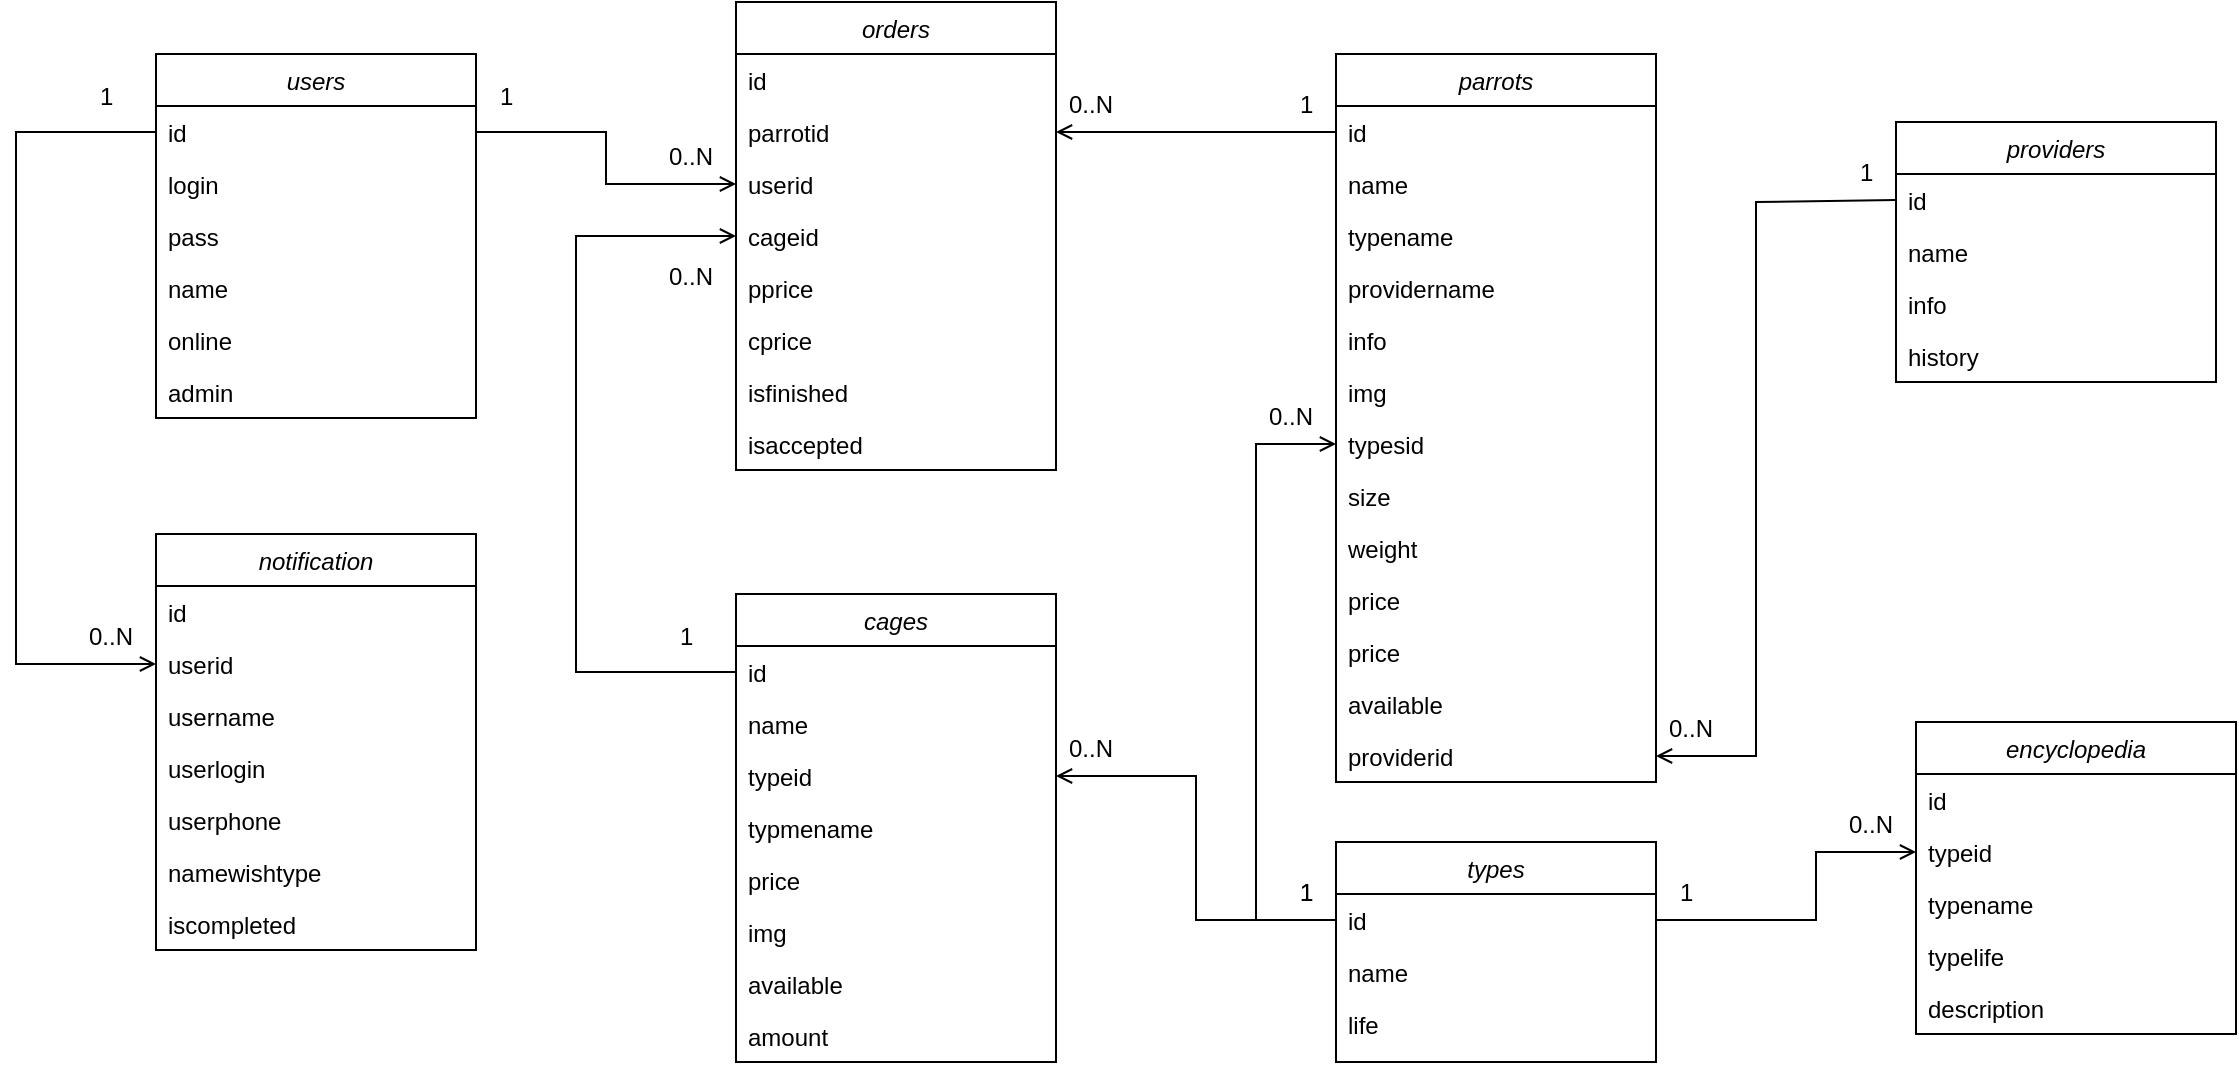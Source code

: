<mxfile version="15.4.1" type="github">
  <diagram id="C5RBs43oDa-KdzZeNtuy" name="Page-1">
    <mxGraphModel dx="679" dy="761" grid="1" gridSize="10" guides="1" tooltips="1" connect="1" arrows="1" fold="1" page="1" pageScale="1" pageWidth="1200" pageHeight="1600" math="0" shadow="0">
      <root>
        <mxCell id="WIyWlLk6GJQsqaUBKTNV-0" />
        <mxCell id="WIyWlLk6GJQsqaUBKTNV-1" parent="WIyWlLk6GJQsqaUBKTNV-0" />
        <mxCell id="zkfFHV4jXpPFQw0GAbJ--0" value="users" style="swimlane;fontStyle=2;align=center;verticalAlign=top;childLayout=stackLayout;horizontal=1;startSize=26;horizontalStack=0;resizeParent=1;resizeLast=0;collapsible=1;marginBottom=0;rounded=0;shadow=0;strokeWidth=1;" parent="WIyWlLk6GJQsqaUBKTNV-1" vertex="1">
          <mxGeometry x="140" y="116" width="160" height="182" as="geometry">
            <mxRectangle x="230" y="140" width="160" height="26" as="alternateBounds" />
          </mxGeometry>
        </mxCell>
        <mxCell id="zkfFHV4jXpPFQw0GAbJ--1" value="id" style="text;align=left;verticalAlign=top;spacingLeft=4;spacingRight=4;overflow=hidden;rotatable=0;points=[[0,0.5],[1,0.5]];portConstraint=eastwest;" parent="zkfFHV4jXpPFQw0GAbJ--0" vertex="1">
          <mxGeometry y="26" width="160" height="26" as="geometry" />
        </mxCell>
        <mxCell id="zkfFHV4jXpPFQw0GAbJ--2" value="login&#xa;" style="text;align=left;verticalAlign=top;spacingLeft=4;spacingRight=4;overflow=hidden;rotatable=0;points=[[0,0.5],[1,0.5]];portConstraint=eastwest;rounded=0;shadow=0;html=0;" parent="zkfFHV4jXpPFQw0GAbJ--0" vertex="1">
          <mxGeometry y="52" width="160" height="26" as="geometry" />
        </mxCell>
        <mxCell id="zkfFHV4jXpPFQw0GAbJ--3" value="pass" style="text;align=left;verticalAlign=top;spacingLeft=4;spacingRight=4;overflow=hidden;rotatable=0;points=[[0,0.5],[1,0.5]];portConstraint=eastwest;rounded=0;shadow=0;html=0;" parent="zkfFHV4jXpPFQw0GAbJ--0" vertex="1">
          <mxGeometry y="78" width="160" height="26" as="geometry" />
        </mxCell>
        <mxCell id="x8cH7TtN86eXFYDbmNAZ-0" value="name" style="text;align=left;verticalAlign=top;spacingLeft=4;spacingRight=4;overflow=hidden;rotatable=0;points=[[0,0.5],[1,0.5]];portConstraint=eastwest;rounded=0;shadow=0;html=0;" vertex="1" parent="zkfFHV4jXpPFQw0GAbJ--0">
          <mxGeometry y="104" width="160" height="26" as="geometry" />
        </mxCell>
        <mxCell id="x8cH7TtN86eXFYDbmNAZ-2" value="online" style="text;align=left;verticalAlign=top;spacingLeft=4;spacingRight=4;overflow=hidden;rotatable=0;points=[[0,0.5],[1,0.5]];portConstraint=eastwest;rounded=0;shadow=0;html=0;" vertex="1" parent="zkfFHV4jXpPFQw0GAbJ--0">
          <mxGeometry y="130" width="160" height="26" as="geometry" />
        </mxCell>
        <mxCell id="x8cH7TtN86eXFYDbmNAZ-4" value="admin" style="text;align=left;verticalAlign=top;spacingLeft=4;spacingRight=4;overflow=hidden;rotatable=0;points=[[0,0.5],[1,0.5]];portConstraint=eastwest;rounded=0;shadow=0;html=0;" vertex="1" parent="zkfFHV4jXpPFQw0GAbJ--0">
          <mxGeometry y="156" width="160" height="26" as="geometry" />
        </mxCell>
        <mxCell id="x8cH7TtN86eXFYDbmNAZ-5" value="notification" style="swimlane;fontStyle=2;align=center;verticalAlign=top;childLayout=stackLayout;horizontal=1;startSize=26;horizontalStack=0;resizeParent=1;resizeLast=0;collapsible=1;marginBottom=0;rounded=0;shadow=0;strokeWidth=1;" vertex="1" parent="WIyWlLk6GJQsqaUBKTNV-1">
          <mxGeometry x="140" y="356" width="160" height="208" as="geometry">
            <mxRectangle x="230" y="140" width="160" height="26" as="alternateBounds" />
          </mxGeometry>
        </mxCell>
        <mxCell id="x8cH7TtN86eXFYDbmNAZ-6" value="id" style="text;align=left;verticalAlign=top;spacingLeft=4;spacingRight=4;overflow=hidden;rotatable=0;points=[[0,0.5],[1,0.5]];portConstraint=eastwest;" vertex="1" parent="x8cH7TtN86eXFYDbmNAZ-5">
          <mxGeometry y="26" width="160" height="26" as="geometry" />
        </mxCell>
        <mxCell id="x8cH7TtN86eXFYDbmNAZ-7" value="userid" style="text;align=left;verticalAlign=top;spacingLeft=4;spacingRight=4;overflow=hidden;rotatable=0;points=[[0,0.5],[1,0.5]];portConstraint=eastwest;rounded=0;shadow=0;html=0;" vertex="1" parent="x8cH7TtN86eXFYDbmNAZ-5">
          <mxGeometry y="52" width="160" height="26" as="geometry" />
        </mxCell>
        <mxCell id="x8cH7TtN86eXFYDbmNAZ-8" value="username" style="text;align=left;verticalAlign=top;spacingLeft=4;spacingRight=4;overflow=hidden;rotatable=0;points=[[0,0.5],[1,0.5]];portConstraint=eastwest;rounded=0;shadow=0;html=0;" vertex="1" parent="x8cH7TtN86eXFYDbmNAZ-5">
          <mxGeometry y="78" width="160" height="26" as="geometry" />
        </mxCell>
        <mxCell id="x8cH7TtN86eXFYDbmNAZ-9" value="userlogin" style="text;align=left;verticalAlign=top;spacingLeft=4;spacingRight=4;overflow=hidden;rotatable=0;points=[[0,0.5],[1,0.5]];portConstraint=eastwest;rounded=0;shadow=0;html=0;" vertex="1" parent="x8cH7TtN86eXFYDbmNAZ-5">
          <mxGeometry y="104" width="160" height="26" as="geometry" />
        </mxCell>
        <mxCell id="x8cH7TtN86eXFYDbmNAZ-10" value="userphone" style="text;align=left;verticalAlign=top;spacingLeft=4;spacingRight=4;overflow=hidden;rotatable=0;points=[[0,0.5],[1,0.5]];portConstraint=eastwest;rounded=0;shadow=0;html=0;" vertex="1" parent="x8cH7TtN86eXFYDbmNAZ-5">
          <mxGeometry y="130" width="160" height="26" as="geometry" />
        </mxCell>
        <mxCell id="x8cH7TtN86eXFYDbmNAZ-11" value="namewishtype" style="text;align=left;verticalAlign=top;spacingLeft=4;spacingRight=4;overflow=hidden;rotatable=0;points=[[0,0.5],[1,0.5]];portConstraint=eastwest;rounded=0;shadow=0;html=0;" vertex="1" parent="x8cH7TtN86eXFYDbmNAZ-5">
          <mxGeometry y="156" width="160" height="26" as="geometry" />
        </mxCell>
        <mxCell id="x8cH7TtN86eXFYDbmNAZ-13" value="iscompleted" style="text;align=left;verticalAlign=top;spacingLeft=4;spacingRight=4;overflow=hidden;rotatable=0;points=[[0,0.5],[1,0.5]];portConstraint=eastwest;rounded=0;shadow=0;html=0;" vertex="1" parent="x8cH7TtN86eXFYDbmNAZ-5">
          <mxGeometry y="182" width="160" height="26" as="geometry" />
        </mxCell>
        <mxCell id="x8cH7TtN86eXFYDbmNAZ-14" value="" style="endArrow=open;shadow=0;strokeWidth=1;rounded=0;endFill=1;edgeStyle=elbowEdgeStyle;elbow=vertical;exitX=0;exitY=0.5;exitDx=0;exitDy=0;entryX=0;entryY=0.5;entryDx=0;entryDy=0;" edge="1" parent="WIyWlLk6GJQsqaUBKTNV-1" source="zkfFHV4jXpPFQw0GAbJ--1" target="x8cH7TtN86eXFYDbmNAZ-7">
          <mxGeometry x="0.5" y="41" relative="1" as="geometry">
            <mxPoint x="310" y="217" as="sourcePoint" />
            <mxPoint x="438" y="217" as="targetPoint" />
            <mxPoint x="-40" y="32" as="offset" />
            <Array as="points">
              <mxPoint x="70" y="286" />
            </Array>
          </mxGeometry>
        </mxCell>
        <mxCell id="x8cH7TtN86eXFYDbmNAZ-15" value="1" style="resizable=0;align=left;verticalAlign=bottom;labelBackgroundColor=none;fontSize=12;" connectable="0" vertex="1" parent="x8cH7TtN86eXFYDbmNAZ-14">
          <mxGeometry x="-1" relative="1" as="geometry">
            <mxPoint x="-30" y="-9" as="offset" />
          </mxGeometry>
        </mxCell>
        <mxCell id="x8cH7TtN86eXFYDbmNAZ-16" value="0..N" style="resizable=0;align=right;verticalAlign=bottom;labelBackgroundColor=none;fontSize=12;" connectable="0" vertex="1" parent="x8cH7TtN86eXFYDbmNAZ-14">
          <mxGeometry x="1" relative="1" as="geometry">
            <mxPoint x="-10" y="-5" as="offset" />
          </mxGeometry>
        </mxCell>
        <mxCell id="x8cH7TtN86eXFYDbmNAZ-25" value="orders" style="swimlane;fontStyle=2;align=center;verticalAlign=top;childLayout=stackLayout;horizontal=1;startSize=26;horizontalStack=0;resizeParent=1;resizeLast=0;collapsible=1;marginBottom=0;rounded=0;shadow=0;strokeWidth=1;" vertex="1" parent="WIyWlLk6GJQsqaUBKTNV-1">
          <mxGeometry x="430" y="90" width="160" height="234" as="geometry">
            <mxRectangle x="230" y="140" width="160" height="26" as="alternateBounds" />
          </mxGeometry>
        </mxCell>
        <mxCell id="x8cH7TtN86eXFYDbmNAZ-26" value="id" style="text;align=left;verticalAlign=top;spacingLeft=4;spacingRight=4;overflow=hidden;rotatable=0;points=[[0,0.5],[1,0.5]];portConstraint=eastwest;" vertex="1" parent="x8cH7TtN86eXFYDbmNAZ-25">
          <mxGeometry y="26" width="160" height="26" as="geometry" />
        </mxCell>
        <mxCell id="x8cH7TtN86eXFYDbmNAZ-27" value="parrotid" style="text;align=left;verticalAlign=top;spacingLeft=4;spacingRight=4;overflow=hidden;rotatable=0;points=[[0,0.5],[1,0.5]];portConstraint=eastwest;rounded=0;shadow=0;html=0;" vertex="1" parent="x8cH7TtN86eXFYDbmNAZ-25">
          <mxGeometry y="52" width="160" height="26" as="geometry" />
        </mxCell>
        <mxCell id="x8cH7TtN86eXFYDbmNAZ-28" value="userid " style="text;align=left;verticalAlign=top;spacingLeft=4;spacingRight=4;overflow=hidden;rotatable=0;points=[[0,0.5],[1,0.5]];portConstraint=eastwest;rounded=0;shadow=0;html=0;" vertex="1" parent="x8cH7TtN86eXFYDbmNAZ-25">
          <mxGeometry y="78" width="160" height="26" as="geometry" />
        </mxCell>
        <mxCell id="x8cH7TtN86eXFYDbmNAZ-29" value="cageid " style="text;align=left;verticalAlign=top;spacingLeft=4;spacingRight=4;overflow=hidden;rotatable=0;points=[[0,0.5],[1,0.5]];portConstraint=eastwest;rounded=0;shadow=0;html=0;" vertex="1" parent="x8cH7TtN86eXFYDbmNAZ-25">
          <mxGeometry y="104" width="160" height="26" as="geometry" />
        </mxCell>
        <mxCell id="x8cH7TtN86eXFYDbmNAZ-30" value="pprice " style="text;align=left;verticalAlign=top;spacingLeft=4;spacingRight=4;overflow=hidden;rotatable=0;points=[[0,0.5],[1,0.5]];portConstraint=eastwest;rounded=0;shadow=0;html=0;" vertex="1" parent="x8cH7TtN86eXFYDbmNAZ-25">
          <mxGeometry y="130" width="160" height="26" as="geometry" />
        </mxCell>
        <mxCell id="x8cH7TtN86eXFYDbmNAZ-31" value="cprice " style="text;align=left;verticalAlign=top;spacingLeft=4;spacingRight=4;overflow=hidden;rotatable=0;points=[[0,0.5],[1,0.5]];portConstraint=eastwest;rounded=0;shadow=0;html=0;" vertex="1" parent="x8cH7TtN86eXFYDbmNAZ-25">
          <mxGeometry y="156" width="160" height="26" as="geometry" />
        </mxCell>
        <mxCell id="x8cH7TtN86eXFYDbmNAZ-32" value="isfinished" style="text;align=left;verticalAlign=top;spacingLeft=4;spacingRight=4;overflow=hidden;rotatable=0;points=[[0,0.5],[1,0.5]];portConstraint=eastwest;rounded=0;shadow=0;html=0;" vertex="1" parent="x8cH7TtN86eXFYDbmNAZ-25">
          <mxGeometry y="182" width="160" height="26" as="geometry" />
        </mxCell>
        <mxCell id="x8cH7TtN86eXFYDbmNAZ-35" value="isaccepted" style="text;align=left;verticalAlign=top;spacingLeft=4;spacingRight=4;overflow=hidden;rotatable=0;points=[[0,0.5],[1,0.5]];portConstraint=eastwest;rounded=0;shadow=0;html=0;" vertex="1" parent="x8cH7TtN86eXFYDbmNAZ-25">
          <mxGeometry y="208" width="160" height="26" as="geometry" />
        </mxCell>
        <mxCell id="x8cH7TtN86eXFYDbmNAZ-39" value="" style="endArrow=open;shadow=0;strokeWidth=1;rounded=0;endFill=1;edgeStyle=elbowEdgeStyle;elbow=vertical;exitX=1;exitY=0.5;exitDx=0;exitDy=0;entryX=0;entryY=0.5;entryDx=0;entryDy=0;" edge="1" parent="WIyWlLk6GJQsqaUBKTNV-1" source="zkfFHV4jXpPFQw0GAbJ--1" target="x8cH7TtN86eXFYDbmNAZ-28">
          <mxGeometry x="0.5" y="41" relative="1" as="geometry">
            <mxPoint x="310" y="165" as="sourcePoint" />
            <mxPoint x="390" y="217" as="targetPoint" />
            <mxPoint x="-40" y="32" as="offset" />
            <Array as="points" />
          </mxGeometry>
        </mxCell>
        <mxCell id="x8cH7TtN86eXFYDbmNAZ-40" value="1" style="resizable=0;align=left;verticalAlign=bottom;labelBackgroundColor=none;fontSize=12;" connectable="0" vertex="1" parent="x8cH7TtN86eXFYDbmNAZ-39">
          <mxGeometry x="-1" relative="1" as="geometry">
            <mxPoint x="10" y="-9" as="offset" />
          </mxGeometry>
        </mxCell>
        <mxCell id="x8cH7TtN86eXFYDbmNAZ-43" value="0..N" style="resizable=0;align=right;verticalAlign=bottom;labelBackgroundColor=none;fontSize=12;" connectable="0" vertex="1" parent="WIyWlLk6GJQsqaUBKTNV-1">
          <mxGeometry x="420" y="176" as="geometry" />
        </mxCell>
        <mxCell id="x8cH7TtN86eXFYDbmNAZ-44" value="cages" style="swimlane;fontStyle=2;align=center;verticalAlign=top;childLayout=stackLayout;horizontal=1;startSize=26;horizontalStack=0;resizeParent=1;resizeLast=0;collapsible=1;marginBottom=0;rounded=0;shadow=0;strokeWidth=1;" vertex="1" parent="WIyWlLk6GJQsqaUBKTNV-1">
          <mxGeometry x="430" y="386" width="160" height="234" as="geometry">
            <mxRectangle x="230" y="140" width="160" height="26" as="alternateBounds" />
          </mxGeometry>
        </mxCell>
        <mxCell id="x8cH7TtN86eXFYDbmNAZ-45" value="id" style="text;align=left;verticalAlign=top;spacingLeft=4;spacingRight=4;overflow=hidden;rotatable=0;points=[[0,0.5],[1,0.5]];portConstraint=eastwest;" vertex="1" parent="x8cH7TtN86eXFYDbmNAZ-44">
          <mxGeometry y="26" width="160" height="26" as="geometry" />
        </mxCell>
        <mxCell id="x8cH7TtN86eXFYDbmNAZ-46" value="name" style="text;align=left;verticalAlign=top;spacingLeft=4;spacingRight=4;overflow=hidden;rotatable=0;points=[[0,0.5],[1,0.5]];portConstraint=eastwest;rounded=0;shadow=0;html=0;" vertex="1" parent="x8cH7TtN86eXFYDbmNAZ-44">
          <mxGeometry y="52" width="160" height="26" as="geometry" />
        </mxCell>
        <mxCell id="x8cH7TtN86eXFYDbmNAZ-47" value="typeid" style="text;align=left;verticalAlign=top;spacingLeft=4;spacingRight=4;overflow=hidden;rotatable=0;points=[[0,0.5],[1,0.5]];portConstraint=eastwest;rounded=0;shadow=0;html=0;" vertex="1" parent="x8cH7TtN86eXFYDbmNAZ-44">
          <mxGeometry y="78" width="160" height="26" as="geometry" />
        </mxCell>
        <mxCell id="x8cH7TtN86eXFYDbmNAZ-48" value="typmename" style="text;align=left;verticalAlign=top;spacingLeft=4;spacingRight=4;overflow=hidden;rotatable=0;points=[[0,0.5],[1,0.5]];portConstraint=eastwest;rounded=0;shadow=0;html=0;" vertex="1" parent="x8cH7TtN86eXFYDbmNAZ-44">
          <mxGeometry y="104" width="160" height="26" as="geometry" />
        </mxCell>
        <mxCell id="x8cH7TtN86eXFYDbmNAZ-49" value="price" style="text;align=left;verticalAlign=top;spacingLeft=4;spacingRight=4;overflow=hidden;rotatable=0;points=[[0,0.5],[1,0.5]];portConstraint=eastwest;rounded=0;shadow=0;html=0;" vertex="1" parent="x8cH7TtN86eXFYDbmNAZ-44">
          <mxGeometry y="130" width="160" height="26" as="geometry" />
        </mxCell>
        <mxCell id="x8cH7TtN86eXFYDbmNAZ-50" value="img" style="text;align=left;verticalAlign=top;spacingLeft=4;spacingRight=4;overflow=hidden;rotatable=0;points=[[0,0.5],[1,0.5]];portConstraint=eastwest;rounded=0;shadow=0;html=0;" vertex="1" parent="x8cH7TtN86eXFYDbmNAZ-44">
          <mxGeometry y="156" width="160" height="26" as="geometry" />
        </mxCell>
        <mxCell id="x8cH7TtN86eXFYDbmNAZ-51" value="available" style="text;align=left;verticalAlign=top;spacingLeft=4;spacingRight=4;overflow=hidden;rotatable=0;points=[[0,0.5],[1,0.5]];portConstraint=eastwest;rounded=0;shadow=0;html=0;" vertex="1" parent="x8cH7TtN86eXFYDbmNAZ-44">
          <mxGeometry y="182" width="160" height="26" as="geometry" />
        </mxCell>
        <mxCell id="x8cH7TtN86eXFYDbmNAZ-54" value="amount" style="text;align=left;verticalAlign=top;spacingLeft=4;spacingRight=4;overflow=hidden;rotatable=0;points=[[0,0.5],[1,0.5]];portConstraint=eastwest;rounded=0;shadow=0;html=0;" vertex="1" parent="x8cH7TtN86eXFYDbmNAZ-44">
          <mxGeometry y="208" width="160" height="26" as="geometry" />
        </mxCell>
        <mxCell id="x8cH7TtN86eXFYDbmNAZ-57" value="" style="endArrow=open;shadow=0;strokeWidth=1;rounded=0;endFill=1;edgeStyle=elbowEdgeStyle;elbow=vertical;exitX=0;exitY=0.5;exitDx=0;exitDy=0;entryX=0;entryY=0.5;entryDx=0;entryDy=0;" edge="1" parent="WIyWlLk6GJQsqaUBKTNV-1" source="x8cH7TtN86eXFYDbmNAZ-45" target="x8cH7TtN86eXFYDbmNAZ-29">
          <mxGeometry x="0.5" y="41" relative="1" as="geometry">
            <mxPoint x="380" y="236" as="sourcePoint" />
            <mxPoint x="380" y="502" as="targetPoint" />
            <mxPoint x="-40" y="32" as="offset" />
            <Array as="points">
              <mxPoint x="350" y="316" />
            </Array>
          </mxGeometry>
        </mxCell>
        <mxCell id="x8cH7TtN86eXFYDbmNAZ-58" value="1" style="resizable=0;align=left;verticalAlign=bottom;labelBackgroundColor=none;fontSize=12;" connectable="0" vertex="1" parent="x8cH7TtN86eXFYDbmNAZ-57">
          <mxGeometry x="-1" relative="1" as="geometry">
            <mxPoint x="-30" y="-9" as="offset" />
          </mxGeometry>
        </mxCell>
        <mxCell id="x8cH7TtN86eXFYDbmNAZ-59" value="0..N" style="resizable=0;align=right;verticalAlign=bottom;labelBackgroundColor=none;fontSize=12;" connectable="0" vertex="1" parent="x8cH7TtN86eXFYDbmNAZ-57">
          <mxGeometry x="1" relative="1" as="geometry">
            <mxPoint x="-10" y="29" as="offset" />
          </mxGeometry>
        </mxCell>
        <mxCell id="x8cH7TtN86eXFYDbmNAZ-61" value="parrots" style="swimlane;fontStyle=2;align=center;verticalAlign=top;childLayout=stackLayout;horizontal=1;startSize=26;horizontalStack=0;resizeParent=1;resizeLast=0;collapsible=1;marginBottom=0;rounded=0;shadow=0;strokeWidth=1;" vertex="1" parent="WIyWlLk6GJQsqaUBKTNV-1">
          <mxGeometry x="730" y="116" width="160" height="364" as="geometry">
            <mxRectangle x="230" y="140" width="160" height="26" as="alternateBounds" />
          </mxGeometry>
        </mxCell>
        <mxCell id="x8cH7TtN86eXFYDbmNAZ-62" value="id" style="text;align=left;verticalAlign=top;spacingLeft=4;spacingRight=4;overflow=hidden;rotatable=0;points=[[0,0.5],[1,0.5]];portConstraint=eastwest;" vertex="1" parent="x8cH7TtN86eXFYDbmNAZ-61">
          <mxGeometry y="26" width="160" height="26" as="geometry" />
        </mxCell>
        <mxCell id="x8cH7TtN86eXFYDbmNAZ-63" value="name" style="text;align=left;verticalAlign=top;spacingLeft=4;spacingRight=4;overflow=hidden;rotatable=0;points=[[0,0.5],[1,0.5]];portConstraint=eastwest;rounded=0;shadow=0;html=0;" vertex="1" parent="x8cH7TtN86eXFYDbmNAZ-61">
          <mxGeometry y="52" width="160" height="26" as="geometry" />
        </mxCell>
        <mxCell id="x8cH7TtN86eXFYDbmNAZ-64" value="typename" style="text;align=left;verticalAlign=top;spacingLeft=4;spacingRight=4;overflow=hidden;rotatable=0;points=[[0,0.5],[1,0.5]];portConstraint=eastwest;rounded=0;shadow=0;html=0;" vertex="1" parent="x8cH7TtN86eXFYDbmNAZ-61">
          <mxGeometry y="78" width="160" height="26" as="geometry" />
        </mxCell>
        <mxCell id="x8cH7TtN86eXFYDbmNAZ-65" value="providername" style="text;align=left;verticalAlign=top;spacingLeft=4;spacingRight=4;overflow=hidden;rotatable=0;points=[[0,0.5],[1,0.5]];portConstraint=eastwest;rounded=0;shadow=0;html=0;" vertex="1" parent="x8cH7TtN86eXFYDbmNAZ-61">
          <mxGeometry y="104" width="160" height="26" as="geometry" />
        </mxCell>
        <mxCell id="x8cH7TtN86eXFYDbmNAZ-66" value="info" style="text;align=left;verticalAlign=top;spacingLeft=4;spacingRight=4;overflow=hidden;rotatable=0;points=[[0,0.5],[1,0.5]];portConstraint=eastwest;rounded=0;shadow=0;html=0;" vertex="1" parent="x8cH7TtN86eXFYDbmNAZ-61">
          <mxGeometry y="130" width="160" height="26" as="geometry" />
        </mxCell>
        <mxCell id="x8cH7TtN86eXFYDbmNAZ-67" value="img" style="text;align=left;verticalAlign=top;spacingLeft=4;spacingRight=4;overflow=hidden;rotatable=0;points=[[0,0.5],[1,0.5]];portConstraint=eastwest;rounded=0;shadow=0;html=0;" vertex="1" parent="x8cH7TtN86eXFYDbmNAZ-61">
          <mxGeometry y="156" width="160" height="26" as="geometry" />
        </mxCell>
        <mxCell id="x8cH7TtN86eXFYDbmNAZ-68" value="typesid" style="text;align=left;verticalAlign=top;spacingLeft=4;spacingRight=4;overflow=hidden;rotatable=0;points=[[0,0.5],[1,0.5]];portConstraint=eastwest;rounded=0;shadow=0;html=0;" vertex="1" parent="x8cH7TtN86eXFYDbmNAZ-61">
          <mxGeometry y="182" width="160" height="26" as="geometry" />
        </mxCell>
        <mxCell id="x8cH7TtN86eXFYDbmNAZ-69" value="size" style="text;align=left;verticalAlign=top;spacingLeft=4;spacingRight=4;overflow=hidden;rotatable=0;points=[[0,0.5],[1,0.5]];portConstraint=eastwest;rounded=0;shadow=0;html=0;" vertex="1" parent="x8cH7TtN86eXFYDbmNAZ-61">
          <mxGeometry y="208" width="160" height="26" as="geometry" />
        </mxCell>
        <mxCell id="x8cH7TtN86eXFYDbmNAZ-70" value="weight" style="text;align=left;verticalAlign=top;spacingLeft=4;spacingRight=4;overflow=hidden;rotatable=0;points=[[0,0.5],[1,0.5]];portConstraint=eastwest;rounded=0;shadow=0;html=0;" vertex="1" parent="x8cH7TtN86eXFYDbmNAZ-61">
          <mxGeometry y="234" width="160" height="26" as="geometry" />
        </mxCell>
        <mxCell id="x8cH7TtN86eXFYDbmNAZ-97" value="price" style="text;align=left;verticalAlign=top;spacingLeft=4;spacingRight=4;overflow=hidden;rotatable=0;points=[[0,0.5],[1,0.5]];portConstraint=eastwest;rounded=0;shadow=0;html=0;" vertex="1" parent="x8cH7TtN86eXFYDbmNAZ-61">
          <mxGeometry y="260" width="160" height="26" as="geometry" />
        </mxCell>
        <mxCell id="x8cH7TtN86eXFYDbmNAZ-71" value="price" style="text;align=left;verticalAlign=top;spacingLeft=4;spacingRight=4;overflow=hidden;rotatable=0;points=[[0,0.5],[1,0.5]];portConstraint=eastwest;rounded=0;shadow=0;html=0;" vertex="1" parent="x8cH7TtN86eXFYDbmNAZ-61">
          <mxGeometry y="286" width="160" height="26" as="geometry" />
        </mxCell>
        <mxCell id="x8cH7TtN86eXFYDbmNAZ-73" value="available" style="text;align=left;verticalAlign=top;spacingLeft=4;spacingRight=4;overflow=hidden;rotatable=0;points=[[0,0.5],[1,0.5]];portConstraint=eastwest;rounded=0;shadow=0;html=0;" vertex="1" parent="x8cH7TtN86eXFYDbmNAZ-61">
          <mxGeometry y="312" width="160" height="26" as="geometry" />
        </mxCell>
        <mxCell id="x8cH7TtN86eXFYDbmNAZ-74" value="providerid" style="text;align=left;verticalAlign=top;spacingLeft=4;spacingRight=4;overflow=hidden;rotatable=0;points=[[0,0.5],[1,0.5]];portConstraint=eastwest;rounded=0;shadow=0;html=0;" vertex="1" parent="x8cH7TtN86eXFYDbmNAZ-61">
          <mxGeometry y="338" width="160" height="26" as="geometry" />
        </mxCell>
        <mxCell id="x8cH7TtN86eXFYDbmNAZ-79" value="" style="endArrow=open;shadow=0;strokeWidth=1;rounded=0;endFill=1;edgeStyle=elbowEdgeStyle;elbow=vertical;exitX=0;exitY=0.5;exitDx=0;exitDy=0;entryX=1;entryY=0.5;entryDx=0;entryDy=0;" edge="1" parent="WIyWlLk6GJQsqaUBKTNV-1" source="x8cH7TtN86eXFYDbmNAZ-62" target="x8cH7TtN86eXFYDbmNAZ-27">
          <mxGeometry x="0.5" y="41" relative="1" as="geometry">
            <mxPoint x="660" y="230" as="sourcePoint" />
            <mxPoint x="660" y="496" as="targetPoint" />
            <mxPoint x="-40" y="32" as="offset" />
            <Array as="points">
              <mxPoint x="710" y="155" />
            </Array>
          </mxGeometry>
        </mxCell>
        <mxCell id="x8cH7TtN86eXFYDbmNAZ-80" value="1" style="resizable=0;align=left;verticalAlign=bottom;labelBackgroundColor=none;fontSize=12;" connectable="0" vertex="1" parent="x8cH7TtN86eXFYDbmNAZ-79">
          <mxGeometry x="-1" relative="1" as="geometry">
            <mxPoint x="-20" y="-5" as="offset" />
          </mxGeometry>
        </mxCell>
        <mxCell id="x8cH7TtN86eXFYDbmNAZ-81" value="0..N" style="resizable=0;align=right;verticalAlign=bottom;labelBackgroundColor=none;fontSize=12;" connectable="0" vertex="1" parent="x8cH7TtN86eXFYDbmNAZ-79">
          <mxGeometry x="1" relative="1" as="geometry">
            <mxPoint x="30" y="-5" as="offset" />
          </mxGeometry>
        </mxCell>
        <mxCell id="x8cH7TtN86eXFYDbmNAZ-82" value="types" style="swimlane;fontStyle=2;align=center;verticalAlign=top;childLayout=stackLayout;horizontal=1;startSize=26;horizontalStack=0;resizeParent=1;resizeLast=0;collapsible=1;marginBottom=0;rounded=0;shadow=0;strokeWidth=1;" vertex="1" parent="WIyWlLk6GJQsqaUBKTNV-1">
          <mxGeometry x="730" y="510" width="160" height="110" as="geometry">
            <mxRectangle x="230" y="140" width="160" height="26" as="alternateBounds" />
          </mxGeometry>
        </mxCell>
        <mxCell id="x8cH7TtN86eXFYDbmNAZ-83" value="id" style="text;align=left;verticalAlign=top;spacingLeft=4;spacingRight=4;overflow=hidden;rotatable=0;points=[[0,0.5],[1,0.5]];portConstraint=eastwest;" vertex="1" parent="x8cH7TtN86eXFYDbmNAZ-82">
          <mxGeometry y="26" width="160" height="26" as="geometry" />
        </mxCell>
        <mxCell id="x8cH7TtN86eXFYDbmNAZ-84" value="name" style="text;align=left;verticalAlign=top;spacingLeft=4;spacingRight=4;overflow=hidden;rotatable=0;points=[[0,0.5],[1,0.5]];portConstraint=eastwest;rounded=0;shadow=0;html=0;" vertex="1" parent="x8cH7TtN86eXFYDbmNAZ-82">
          <mxGeometry y="52" width="160" height="26" as="geometry" />
        </mxCell>
        <mxCell id="x8cH7TtN86eXFYDbmNAZ-85" value="life" style="text;align=left;verticalAlign=top;spacingLeft=4;spacingRight=4;overflow=hidden;rotatable=0;points=[[0,0.5],[1,0.5]];portConstraint=eastwest;rounded=0;shadow=0;html=0;" vertex="1" parent="x8cH7TtN86eXFYDbmNAZ-82">
          <mxGeometry y="78" width="160" height="26" as="geometry" />
        </mxCell>
        <mxCell id="x8cH7TtN86eXFYDbmNAZ-91" value="" style="endArrow=open;shadow=0;strokeWidth=1;rounded=0;endFill=1;elbow=vertical;exitX=0;exitY=0.5;exitDx=0;exitDy=0;entryX=1;entryY=0.5;entryDx=0;entryDy=0;edgeStyle=orthogonalEdgeStyle;" edge="1" parent="WIyWlLk6GJQsqaUBKTNV-1" source="x8cH7TtN86eXFYDbmNAZ-83" target="x8cH7TtN86eXFYDbmNAZ-47">
          <mxGeometry x="0.5" y="41" relative="1" as="geometry">
            <mxPoint x="700" y="550" as="sourcePoint" />
            <mxPoint x="560" y="550" as="targetPoint" />
            <mxPoint x="-40" y="32" as="offset" />
            <Array as="points">
              <mxPoint x="660" y="549" />
              <mxPoint x="660" y="477" />
            </Array>
          </mxGeometry>
        </mxCell>
        <mxCell id="x8cH7TtN86eXFYDbmNAZ-92" value="1" style="resizable=0;align=left;verticalAlign=bottom;labelBackgroundColor=none;fontSize=12;" connectable="0" vertex="1" parent="x8cH7TtN86eXFYDbmNAZ-91">
          <mxGeometry x="-1" relative="1" as="geometry">
            <mxPoint x="-20" y="-5" as="offset" />
          </mxGeometry>
        </mxCell>
        <mxCell id="x8cH7TtN86eXFYDbmNAZ-93" value="0..N" style="resizable=0;align=right;verticalAlign=bottom;labelBackgroundColor=none;fontSize=12;" connectable="0" vertex="1" parent="x8cH7TtN86eXFYDbmNAZ-91">
          <mxGeometry x="1" relative="1" as="geometry">
            <mxPoint x="30" y="-5" as="offset" />
          </mxGeometry>
        </mxCell>
        <mxCell id="x8cH7TtN86eXFYDbmNAZ-94" value="" style="endArrow=open;shadow=0;strokeWidth=1;rounded=0;endFill=1;elbow=vertical;exitX=0;exitY=0.5;exitDx=0;exitDy=0;entryX=0;entryY=0.5;entryDx=0;entryDy=0;edgeStyle=orthogonalEdgeStyle;" edge="1" parent="WIyWlLk6GJQsqaUBKTNV-1" source="x8cH7TtN86eXFYDbmNAZ-83" target="x8cH7TtN86eXFYDbmNAZ-68">
          <mxGeometry x="0.5" y="41" relative="1" as="geometry">
            <mxPoint x="740" y="539" as="sourcePoint" />
            <mxPoint x="600" y="487" as="targetPoint" />
            <mxPoint x="-40" y="32" as="offset" />
            <Array as="points">
              <mxPoint x="690" y="549" />
              <mxPoint x="690" y="311" />
            </Array>
          </mxGeometry>
        </mxCell>
        <mxCell id="x8cH7TtN86eXFYDbmNAZ-95" value="1" style="resizable=0;align=left;verticalAlign=bottom;labelBackgroundColor=none;fontSize=12;" connectable="0" vertex="1" parent="x8cH7TtN86eXFYDbmNAZ-94">
          <mxGeometry x="-1" relative="1" as="geometry">
            <mxPoint x="-20" y="-5" as="offset" />
          </mxGeometry>
        </mxCell>
        <mxCell id="x8cH7TtN86eXFYDbmNAZ-96" value="0..N" style="resizable=0;align=right;verticalAlign=bottom;labelBackgroundColor=none;fontSize=12;" connectable="0" vertex="1" parent="x8cH7TtN86eXFYDbmNAZ-94">
          <mxGeometry x="1" relative="1" as="geometry">
            <mxPoint x="-10" y="-5" as="offset" />
          </mxGeometry>
        </mxCell>
        <mxCell id="x8cH7TtN86eXFYDbmNAZ-98" value="providers" style="swimlane;fontStyle=2;align=center;verticalAlign=top;childLayout=stackLayout;horizontal=1;startSize=26;horizontalStack=0;resizeParent=1;resizeLast=0;collapsible=1;marginBottom=0;rounded=0;shadow=0;strokeWidth=1;" vertex="1" parent="WIyWlLk6GJQsqaUBKTNV-1">
          <mxGeometry x="1010" y="150" width="160" height="130" as="geometry">
            <mxRectangle x="230" y="140" width="160" height="26" as="alternateBounds" />
          </mxGeometry>
        </mxCell>
        <mxCell id="x8cH7TtN86eXFYDbmNAZ-99" value="id" style="text;align=left;verticalAlign=top;spacingLeft=4;spacingRight=4;overflow=hidden;rotatable=0;points=[[0,0.5],[1,0.5]];portConstraint=eastwest;" vertex="1" parent="x8cH7TtN86eXFYDbmNAZ-98">
          <mxGeometry y="26" width="160" height="26" as="geometry" />
        </mxCell>
        <mxCell id="x8cH7TtN86eXFYDbmNAZ-100" value="name" style="text;align=left;verticalAlign=top;spacingLeft=4;spacingRight=4;overflow=hidden;rotatable=0;points=[[0,0.5],[1,0.5]];portConstraint=eastwest;rounded=0;shadow=0;html=0;" vertex="1" parent="x8cH7TtN86eXFYDbmNAZ-98">
          <mxGeometry y="52" width="160" height="26" as="geometry" />
        </mxCell>
        <mxCell id="x8cH7TtN86eXFYDbmNAZ-101" value="info" style="text;align=left;verticalAlign=top;spacingLeft=4;spacingRight=4;overflow=hidden;rotatable=0;points=[[0,0.5],[1,0.5]];portConstraint=eastwest;rounded=0;shadow=0;html=0;" vertex="1" parent="x8cH7TtN86eXFYDbmNAZ-98">
          <mxGeometry y="78" width="160" height="26" as="geometry" />
        </mxCell>
        <mxCell id="x8cH7TtN86eXFYDbmNAZ-102" value="history" style="text;align=left;verticalAlign=top;spacingLeft=4;spacingRight=4;overflow=hidden;rotatable=0;points=[[0,0.5],[1,0.5]];portConstraint=eastwest;rounded=0;shadow=0;html=0;" vertex="1" parent="x8cH7TtN86eXFYDbmNAZ-98">
          <mxGeometry y="104" width="160" height="26" as="geometry" />
        </mxCell>
        <mxCell id="x8cH7TtN86eXFYDbmNAZ-103" value="" style="endArrow=open;shadow=0;strokeWidth=1;rounded=0;endFill=1;elbow=vertical;exitX=0;exitY=0.5;exitDx=0;exitDy=0;entryX=1;entryY=0.5;entryDx=0;entryDy=0;edgeStyle=orthogonalEdgeStyle;" edge="1" parent="WIyWlLk6GJQsqaUBKTNV-1" source="x8cH7TtN86eXFYDbmNAZ-99" target="x8cH7TtN86eXFYDbmNAZ-74">
          <mxGeometry x="0.5" y="41" relative="1" as="geometry">
            <mxPoint x="1020" y="298" as="sourcePoint" />
            <mxPoint x="880" y="226" as="targetPoint" />
            <mxPoint x="-40" y="32" as="offset" />
            <Array as="points">
              <mxPoint x="1010" y="190" />
              <mxPoint x="940" y="190" />
              <mxPoint x="940" y="467" />
            </Array>
          </mxGeometry>
        </mxCell>
        <mxCell id="x8cH7TtN86eXFYDbmNAZ-104" value="1" style="resizable=0;align=left;verticalAlign=bottom;labelBackgroundColor=none;fontSize=12;" connectable="0" vertex="1" parent="x8cH7TtN86eXFYDbmNAZ-103">
          <mxGeometry x="-1" relative="1" as="geometry">
            <mxPoint x="-20" y="-5" as="offset" />
          </mxGeometry>
        </mxCell>
        <mxCell id="x8cH7TtN86eXFYDbmNAZ-105" value="0..N" style="resizable=0;align=right;verticalAlign=bottom;labelBackgroundColor=none;fontSize=12;" connectable="0" vertex="1" parent="x8cH7TtN86eXFYDbmNAZ-103">
          <mxGeometry x="1" relative="1" as="geometry">
            <mxPoint x="30" y="-5" as="offset" />
          </mxGeometry>
        </mxCell>
        <mxCell id="x8cH7TtN86eXFYDbmNAZ-106" value="encyclopedia" style="swimlane;fontStyle=2;align=center;verticalAlign=top;childLayout=stackLayout;horizontal=1;startSize=26;horizontalStack=0;resizeParent=1;resizeLast=0;collapsible=1;marginBottom=0;rounded=0;shadow=0;strokeWidth=1;" vertex="1" parent="WIyWlLk6GJQsqaUBKTNV-1">
          <mxGeometry x="1020" y="450" width="160" height="156" as="geometry">
            <mxRectangle x="230" y="140" width="160" height="26" as="alternateBounds" />
          </mxGeometry>
        </mxCell>
        <mxCell id="x8cH7TtN86eXFYDbmNAZ-107" value="id" style="text;align=left;verticalAlign=top;spacingLeft=4;spacingRight=4;overflow=hidden;rotatable=0;points=[[0,0.5],[1,0.5]];portConstraint=eastwest;" vertex="1" parent="x8cH7TtN86eXFYDbmNAZ-106">
          <mxGeometry y="26" width="160" height="26" as="geometry" />
        </mxCell>
        <mxCell id="x8cH7TtN86eXFYDbmNAZ-108" value="typeid" style="text;align=left;verticalAlign=top;spacingLeft=4;spacingRight=4;overflow=hidden;rotatable=0;points=[[0,0.5],[1,0.5]];portConstraint=eastwest;rounded=0;shadow=0;html=0;" vertex="1" parent="x8cH7TtN86eXFYDbmNAZ-106">
          <mxGeometry y="52" width="160" height="26" as="geometry" />
        </mxCell>
        <mxCell id="x8cH7TtN86eXFYDbmNAZ-109" value="typename" style="text;align=left;verticalAlign=top;spacingLeft=4;spacingRight=4;overflow=hidden;rotatable=0;points=[[0,0.5],[1,0.5]];portConstraint=eastwest;rounded=0;shadow=0;html=0;" vertex="1" parent="x8cH7TtN86eXFYDbmNAZ-106">
          <mxGeometry y="78" width="160" height="26" as="geometry" />
        </mxCell>
        <mxCell id="x8cH7TtN86eXFYDbmNAZ-110" value="typelife" style="text;align=left;verticalAlign=top;spacingLeft=4;spacingRight=4;overflow=hidden;rotatable=0;points=[[0,0.5],[1,0.5]];portConstraint=eastwest;rounded=0;shadow=0;html=0;" vertex="1" parent="x8cH7TtN86eXFYDbmNAZ-106">
          <mxGeometry y="104" width="160" height="26" as="geometry" />
        </mxCell>
        <mxCell id="x8cH7TtN86eXFYDbmNAZ-111" value="description" style="text;align=left;verticalAlign=top;spacingLeft=4;spacingRight=4;overflow=hidden;rotatable=0;points=[[0,0.5],[1,0.5]];portConstraint=eastwest;rounded=0;shadow=0;html=0;" vertex="1" parent="x8cH7TtN86eXFYDbmNAZ-106">
          <mxGeometry y="130" width="160" height="26" as="geometry" />
        </mxCell>
        <mxCell id="x8cH7TtN86eXFYDbmNAZ-121" value="" style="endArrow=open;shadow=0;strokeWidth=1;rounded=0;endFill=1;elbow=vertical;exitX=1;exitY=0.5;exitDx=0;exitDy=0;entryX=0;entryY=0.5;entryDx=0;entryDy=0;edgeStyle=orthogonalEdgeStyle;" edge="1" parent="WIyWlLk6GJQsqaUBKTNV-1" source="x8cH7TtN86eXFYDbmNAZ-83" target="x8cH7TtN86eXFYDbmNAZ-108">
          <mxGeometry x="0.5" y="41" relative="1" as="geometry">
            <mxPoint x="1030" y="525" as="sourcePoint" />
            <mxPoint x="900" y="559" as="targetPoint" />
            <mxPoint x="-40" y="32" as="offset" />
            <Array as="points">
              <mxPoint x="970" y="549" />
              <mxPoint x="970" y="515" />
            </Array>
          </mxGeometry>
        </mxCell>
        <mxCell id="x8cH7TtN86eXFYDbmNAZ-122" value="1" style="resizable=0;align=left;verticalAlign=bottom;labelBackgroundColor=none;fontSize=12;" connectable="0" vertex="1" parent="x8cH7TtN86eXFYDbmNAZ-121">
          <mxGeometry x="-1" relative="1" as="geometry">
            <mxPoint x="10" y="-5" as="offset" />
          </mxGeometry>
        </mxCell>
        <mxCell id="x8cH7TtN86eXFYDbmNAZ-123" value="0..N" style="resizable=0;align=right;verticalAlign=bottom;labelBackgroundColor=none;fontSize=12;" connectable="0" vertex="1" parent="x8cH7TtN86eXFYDbmNAZ-121">
          <mxGeometry x="1" relative="1" as="geometry">
            <mxPoint x="-10" y="-5" as="offset" />
          </mxGeometry>
        </mxCell>
      </root>
    </mxGraphModel>
  </diagram>
</mxfile>
